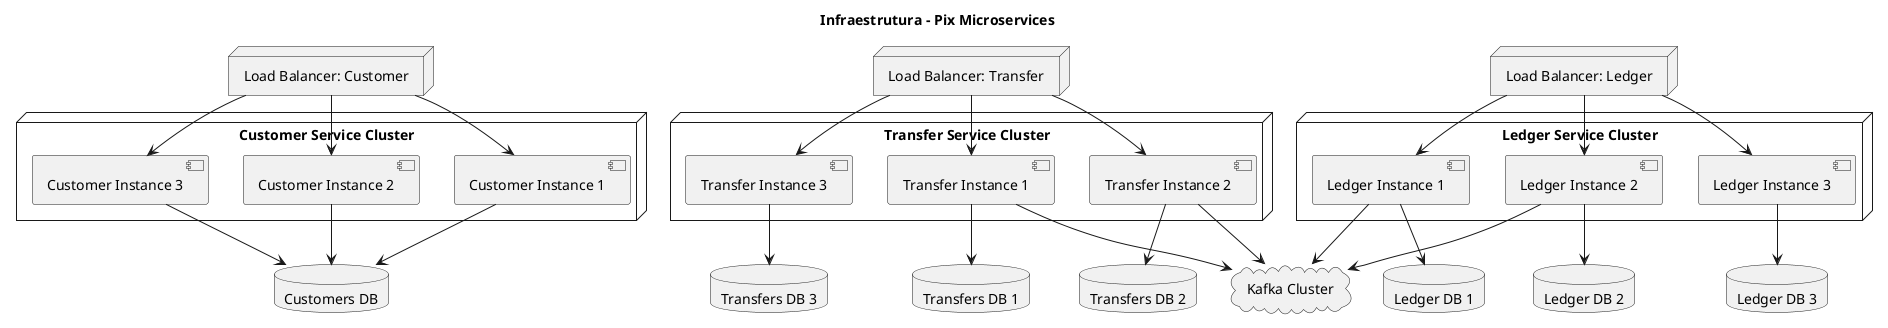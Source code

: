 @startuml Infraestrutura
skinparam nodeStyle rectangle
skinparam shadowing false

title Infraestrutura - Pix Microservices

node "Load Balancer: Customer" as lb_cust
node "Load Balancer: Transfer" as lb_trans
node "Load Balancer: Ledger" as lb_ledg

cloud "Kafka Cluster" as kafka

node "Customer Service Cluster" {
    [Customer Instance 1]
    [Customer Instance 2]
    [Customer Instance 3]
}

node "Transfer Service Cluster" {
    [Transfer Instance 1]
    [Transfer Instance 2]
    [Transfer Instance 3]
}

node "Ledger Service Cluster" {
    [Ledger Instance 1]
    [Ledger Instance 2]
    [Ledger Instance 3]
}

database "Customers DB" as custdb
database "Transfers DB 1" as tdb1
database "Transfers DB 2" as tdb2
database "Transfers DB 3" as tdb3
database "Ledger DB 1" as ldb1
database "Ledger DB 2" as ldb2
database "Ledger DB 3" as ldb3

lb_cust --> [Customer Instance 1]
lb_cust --> [Customer Instance 2]
lb_cust --> [Customer Instance 3]
[Customer Instance 1] --> custdb
[Customer Instance 2] --> custdb
[Customer Instance 3] --> custdb

lb_trans --> [Transfer Instance 1]
lb_trans --> [Transfer Instance 2]
lb_trans --> [Transfer Instance 3]
[Transfer Instance 1] --> tdb1
[Transfer Instance 2] --> tdb2
[Transfer Instance 3] --> tdb3

lb_ledg --> [Ledger Instance 1]
lb_ledg --> [Ledger Instance 2]
lb_ledg --> [Ledger Instance 3]
[Ledger Instance 1] --> ldb1
[Ledger Instance 2] --> ldb2
[Ledger Instance 3] --> ldb3

[Transfer Instance 1] --> kafka
[Transfer Instance 2] --> kafka
[Ledger Instance 1] --> kafka
[Ledger Instance 2] --> kafka

@enduml
